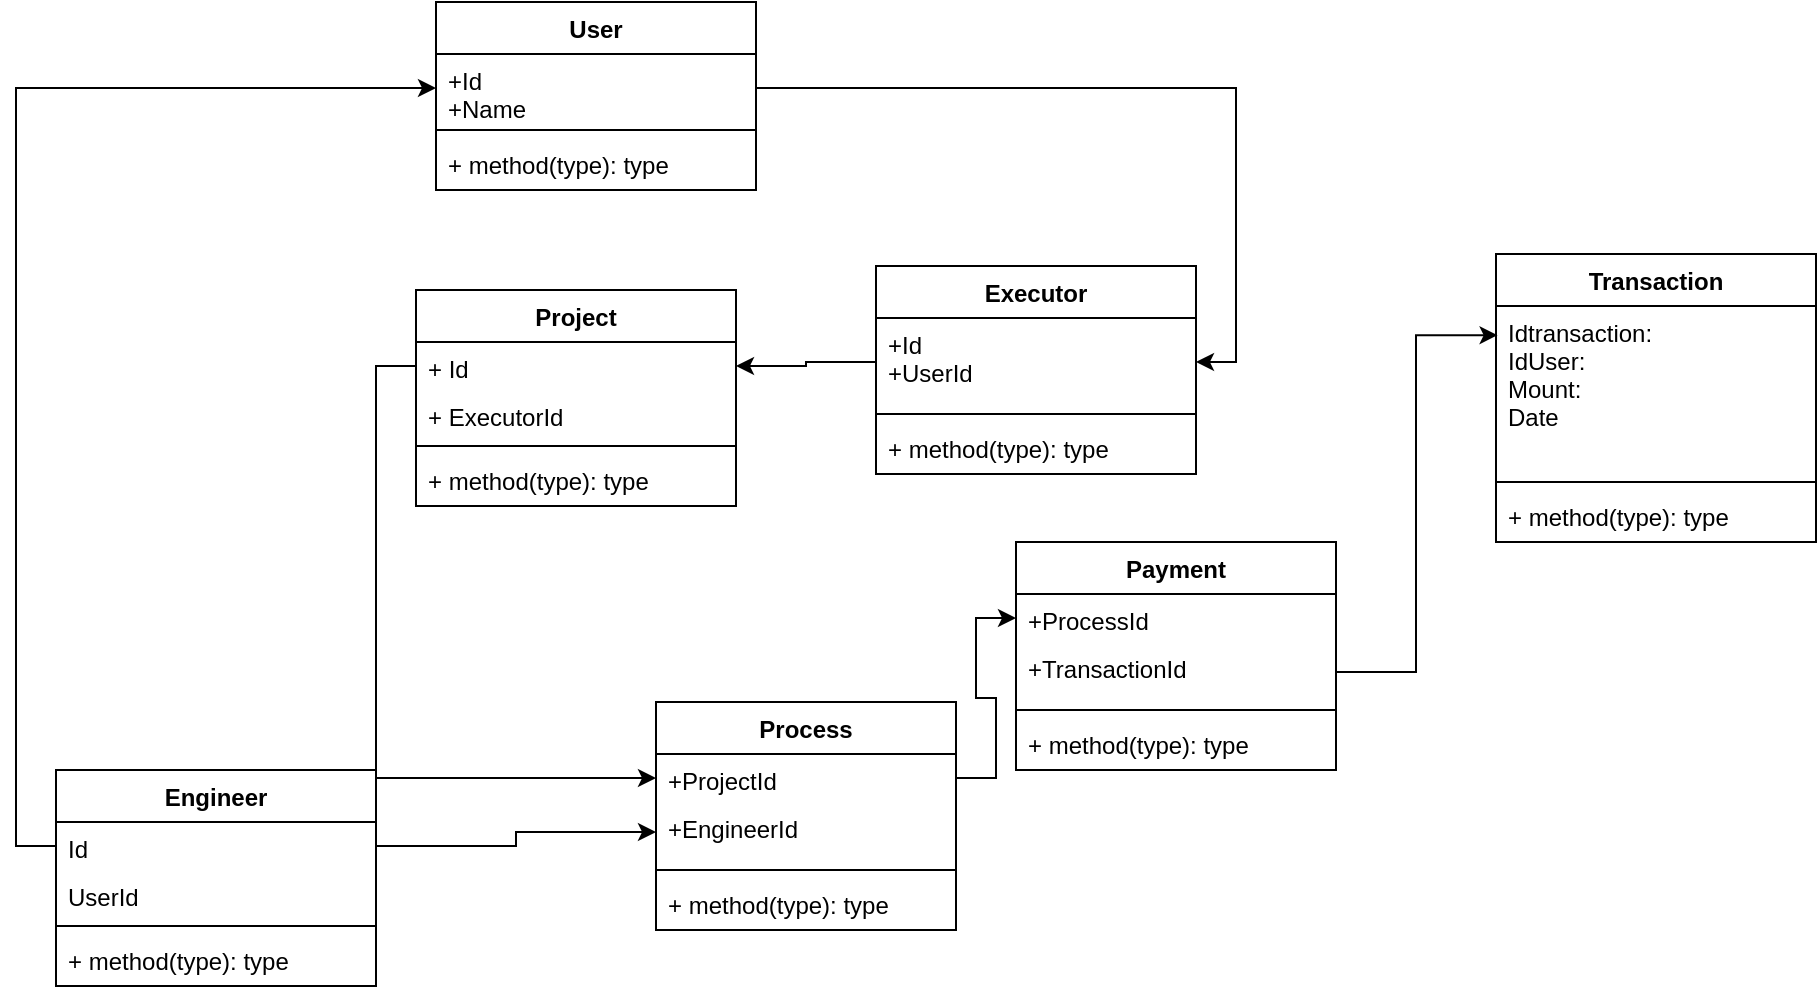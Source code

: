 <mxfile version="18.1.3" type="github">
  <diagram id="UfdyIqfIFR9n5oV1vF0f" name="Class-Diagram">
    <mxGraphModel dx="1038" dy="1639" grid="1" gridSize="10" guides="1" tooltips="1" connect="1" arrows="1" fold="1" page="1" pageScale="1" pageWidth="850" pageHeight="1100" math="0" shadow="0">
      <root>
        <mxCell id="0" />
        <mxCell id="1" parent="0" />
        <mxCell id="uthGSIGMHY5dIZVVky6s-19" value="Executor" style="swimlane;fontStyle=1;align=center;verticalAlign=top;childLayout=stackLayout;horizontal=1;startSize=26;horizontalStack=0;resizeParent=1;resizeParentMax=0;resizeLast=0;collapsible=1;marginBottom=0;" parent="1" vertex="1">
          <mxGeometry x="460" y="-8" width="160" height="104" as="geometry" />
        </mxCell>
        <mxCell id="uthGSIGMHY5dIZVVky6s-53" value="+Id&#xa;+UserId" style="text;strokeColor=none;fillColor=none;align=left;verticalAlign=top;spacingLeft=4;spacingRight=4;overflow=hidden;rotatable=0;points=[[0,0.5],[1,0.5]];portConstraint=eastwest;" parent="uthGSIGMHY5dIZVVky6s-19" vertex="1">
          <mxGeometry y="26" width="160" height="44" as="geometry" />
        </mxCell>
        <mxCell id="uthGSIGMHY5dIZVVky6s-21" value="" style="line;strokeWidth=1;fillColor=none;align=left;verticalAlign=middle;spacingTop=-1;spacingLeft=3;spacingRight=3;rotatable=0;labelPosition=right;points=[];portConstraint=eastwest;" parent="uthGSIGMHY5dIZVVky6s-19" vertex="1">
          <mxGeometry y="70" width="160" height="8" as="geometry" />
        </mxCell>
        <mxCell id="uthGSIGMHY5dIZVVky6s-22" value="+ method(type): type" style="text;strokeColor=none;fillColor=none;align=left;verticalAlign=top;spacingLeft=4;spacingRight=4;overflow=hidden;rotatable=0;points=[[0,0.5],[1,0.5]];portConstraint=eastwest;" parent="uthGSIGMHY5dIZVVky6s-19" vertex="1">
          <mxGeometry y="78" width="160" height="26" as="geometry" />
        </mxCell>
        <mxCell id="uthGSIGMHY5dIZVVky6s-29" value="Project" style="swimlane;fontStyle=1;align=center;verticalAlign=top;childLayout=stackLayout;horizontal=1;startSize=26;horizontalStack=0;resizeParent=1;resizeParentMax=0;resizeLast=0;collapsible=1;marginBottom=0;" parent="1" vertex="1">
          <mxGeometry x="230" y="4" width="160" height="108" as="geometry" />
        </mxCell>
        <mxCell id="uthGSIGMHY5dIZVVky6s-30" value="+ Id" style="text;strokeColor=none;fillColor=none;align=left;verticalAlign=top;spacingLeft=4;spacingRight=4;overflow=hidden;rotatable=0;points=[[0,0.5],[1,0.5]];portConstraint=eastwest;" parent="uthGSIGMHY5dIZVVky6s-29" vertex="1">
          <mxGeometry y="26" width="160" height="24" as="geometry" />
        </mxCell>
        <mxCell id="CF2RtK2qkQECkK7E3qvq-14" value="+ ExecutorId" style="text;strokeColor=none;fillColor=none;align=left;verticalAlign=top;spacingLeft=4;spacingRight=4;overflow=hidden;rotatable=0;points=[[0,0.5],[1,0.5]];portConstraint=eastwest;" vertex="1" parent="uthGSIGMHY5dIZVVky6s-29">
          <mxGeometry y="50" width="160" height="24" as="geometry" />
        </mxCell>
        <mxCell id="uthGSIGMHY5dIZVVky6s-31" value="" style="line;strokeWidth=1;fillColor=none;align=left;verticalAlign=middle;spacingTop=-1;spacingLeft=3;spacingRight=3;rotatable=0;labelPosition=right;points=[];portConstraint=eastwest;" parent="uthGSIGMHY5dIZVVky6s-29" vertex="1">
          <mxGeometry y="74" width="160" height="8" as="geometry" />
        </mxCell>
        <mxCell id="uthGSIGMHY5dIZVVky6s-32" value="+ method(type): type" style="text;strokeColor=none;fillColor=none;align=left;verticalAlign=top;spacingLeft=4;spacingRight=4;overflow=hidden;rotatable=0;points=[[0,0.5],[1,0.5]];portConstraint=eastwest;" parent="uthGSIGMHY5dIZVVky6s-29" vertex="1">
          <mxGeometry y="82" width="160" height="26" as="geometry" />
        </mxCell>
        <mxCell id="uthGSIGMHY5dIZVVky6s-33" value="Payment" style="swimlane;fontStyle=1;align=center;verticalAlign=top;childLayout=stackLayout;horizontal=1;startSize=26;horizontalStack=0;resizeParent=1;resizeParentMax=0;resizeLast=0;collapsible=1;marginBottom=0;" parent="1" vertex="1">
          <mxGeometry x="530" y="130" width="160" height="114" as="geometry" />
        </mxCell>
        <mxCell id="uthGSIGMHY5dIZVVky6s-34" value="+ProcessId" style="text;strokeColor=none;fillColor=none;align=left;verticalAlign=top;spacingLeft=4;spacingRight=4;overflow=hidden;rotatable=0;points=[[0,0.5],[1,0.5]];portConstraint=eastwest;" parent="uthGSIGMHY5dIZVVky6s-33" vertex="1">
          <mxGeometry y="26" width="160" height="24" as="geometry" />
        </mxCell>
        <mxCell id="CF2RtK2qkQECkK7E3qvq-10" value="+TransactionId" style="text;strokeColor=none;fillColor=none;spacingLeft=4;spacingRight=4;overflow=hidden;rotatable=0;points=[[0,0.5],[1,0.5]];portConstraint=eastwest;fontSize=12;" vertex="1" parent="uthGSIGMHY5dIZVVky6s-33">
          <mxGeometry y="50" width="160" height="30" as="geometry" />
        </mxCell>
        <mxCell id="uthGSIGMHY5dIZVVky6s-35" value="" style="line;strokeWidth=1;fillColor=none;align=left;verticalAlign=middle;spacingTop=-1;spacingLeft=3;spacingRight=3;rotatable=0;labelPosition=right;points=[];portConstraint=eastwest;" parent="uthGSIGMHY5dIZVVky6s-33" vertex="1">
          <mxGeometry y="80" width="160" height="8" as="geometry" />
        </mxCell>
        <mxCell id="uthGSIGMHY5dIZVVky6s-36" value="+ method(type): type" style="text;strokeColor=none;fillColor=none;align=left;verticalAlign=top;spacingLeft=4;spacingRight=4;overflow=hidden;rotatable=0;points=[[0,0.5],[1,0.5]];portConstraint=eastwest;" parent="uthGSIGMHY5dIZVVky6s-33" vertex="1">
          <mxGeometry y="88" width="160" height="26" as="geometry" />
        </mxCell>
        <mxCell id="uthGSIGMHY5dIZVVky6s-37" value="Process" style="swimlane;fontStyle=1;align=center;verticalAlign=top;childLayout=stackLayout;horizontal=1;startSize=26;horizontalStack=0;resizeParent=1;resizeParentMax=0;resizeLast=0;collapsible=1;marginBottom=0;" parent="1" vertex="1">
          <mxGeometry x="350" y="210" width="150" height="114" as="geometry" />
        </mxCell>
        <mxCell id="uthGSIGMHY5dIZVVky6s-38" value="+ProjectId" style="text;strokeColor=none;fillColor=none;align=left;verticalAlign=top;spacingLeft=4;spacingRight=4;overflow=hidden;rotatable=0;points=[[0,0.5],[1,0.5]];portConstraint=eastwest;" parent="uthGSIGMHY5dIZVVky6s-37" vertex="1">
          <mxGeometry y="26" width="150" height="24" as="geometry" />
        </mxCell>
        <mxCell id="CF2RtK2qkQECkK7E3qvq-12" value="+EngineerId" style="text;strokeColor=none;fillColor=none;spacingLeft=4;spacingRight=4;overflow=hidden;rotatable=0;points=[[0,0.5],[1,0.5]];portConstraint=eastwest;fontSize=12;" vertex="1" parent="uthGSIGMHY5dIZVVky6s-37">
          <mxGeometry y="50" width="150" height="30" as="geometry" />
        </mxCell>
        <mxCell id="uthGSIGMHY5dIZVVky6s-39" value="" style="line;strokeWidth=1;fillColor=none;align=left;verticalAlign=middle;spacingTop=-1;spacingLeft=3;spacingRight=3;rotatable=0;labelPosition=right;points=[];portConstraint=eastwest;" parent="uthGSIGMHY5dIZVVky6s-37" vertex="1">
          <mxGeometry y="80" width="150" height="8" as="geometry" />
        </mxCell>
        <mxCell id="uthGSIGMHY5dIZVVky6s-40" value="+ method(type): type" style="text;strokeColor=none;fillColor=none;align=left;verticalAlign=top;spacingLeft=4;spacingRight=4;overflow=hidden;rotatable=0;points=[[0,0.5],[1,0.5]];portConstraint=eastwest;" parent="uthGSIGMHY5dIZVVky6s-37" vertex="1">
          <mxGeometry y="88" width="150" height="26" as="geometry" />
        </mxCell>
        <mxCell id="uthGSIGMHY5dIZVVky6s-41" value="Engineer" style="swimlane;fontStyle=1;align=center;verticalAlign=top;childLayout=stackLayout;horizontal=1;startSize=26;horizontalStack=0;resizeParent=1;resizeParentMax=0;resizeLast=0;collapsible=1;marginBottom=0;" parent="1" vertex="1">
          <mxGeometry x="50" y="244" width="160" height="108" as="geometry" />
        </mxCell>
        <mxCell id="uthGSIGMHY5dIZVVky6s-42" value="Id" style="text;strokeColor=none;fillColor=none;align=left;verticalAlign=top;spacingLeft=4;spacingRight=4;overflow=hidden;rotatable=0;points=[[0,0.5],[1,0.5]];portConstraint=eastwest;" parent="uthGSIGMHY5dIZVVky6s-41" vertex="1">
          <mxGeometry y="26" width="160" height="24" as="geometry" />
        </mxCell>
        <mxCell id="CF2RtK2qkQECkK7E3qvq-16" value="UserId" style="text;strokeColor=none;fillColor=none;align=left;verticalAlign=top;spacingLeft=4;spacingRight=4;overflow=hidden;rotatable=0;points=[[0,0.5],[1,0.5]];portConstraint=eastwest;" vertex="1" parent="uthGSIGMHY5dIZVVky6s-41">
          <mxGeometry y="50" width="160" height="24" as="geometry" />
        </mxCell>
        <mxCell id="uthGSIGMHY5dIZVVky6s-43" value="" style="line;strokeWidth=1;fillColor=none;align=left;verticalAlign=middle;spacingTop=-1;spacingLeft=3;spacingRight=3;rotatable=0;labelPosition=right;points=[];portConstraint=eastwest;" parent="uthGSIGMHY5dIZVVky6s-41" vertex="1">
          <mxGeometry y="74" width="160" height="8" as="geometry" />
        </mxCell>
        <mxCell id="uthGSIGMHY5dIZVVky6s-44" value="+ method(type): type" style="text;strokeColor=none;fillColor=none;align=left;verticalAlign=top;spacingLeft=4;spacingRight=4;overflow=hidden;rotatable=0;points=[[0,0.5],[1,0.5]];portConstraint=eastwest;" parent="uthGSIGMHY5dIZVVky6s-41" vertex="1">
          <mxGeometry y="82" width="160" height="26" as="geometry" />
        </mxCell>
        <mxCell id="uthGSIGMHY5dIZVVky6s-45" value="Transaction" style="swimlane;fontStyle=1;align=center;verticalAlign=top;childLayout=stackLayout;horizontal=1;startSize=26;horizontalStack=0;resizeParent=1;resizeParentMax=0;resizeLast=0;collapsible=1;marginBottom=0;" parent="1" vertex="1">
          <mxGeometry x="770" y="-14" width="160" height="144" as="geometry" />
        </mxCell>
        <mxCell id="uthGSIGMHY5dIZVVky6s-46" value="Idtransaction:&#xa;IdUser:&#xa;Mount:&#xa;Date" style="text;strokeColor=none;fillColor=none;align=left;verticalAlign=top;spacingLeft=4;spacingRight=4;overflow=hidden;rotatable=0;points=[[0,0.5],[1,0.5]];portConstraint=eastwest;" parent="uthGSIGMHY5dIZVVky6s-45" vertex="1">
          <mxGeometry y="26" width="160" height="84" as="geometry" />
        </mxCell>
        <mxCell id="uthGSIGMHY5dIZVVky6s-47" value="" style="line;strokeWidth=1;fillColor=none;align=left;verticalAlign=middle;spacingTop=-1;spacingLeft=3;spacingRight=3;rotatable=0;labelPosition=right;points=[];portConstraint=eastwest;" parent="uthGSIGMHY5dIZVVky6s-45" vertex="1">
          <mxGeometry y="110" width="160" height="8" as="geometry" />
        </mxCell>
        <mxCell id="uthGSIGMHY5dIZVVky6s-48" value="+ method(type): type" style="text;strokeColor=none;fillColor=none;align=left;verticalAlign=top;spacingLeft=4;spacingRight=4;overflow=hidden;rotatable=0;points=[[0,0.5],[1,0.5]];portConstraint=eastwest;" parent="uthGSIGMHY5dIZVVky6s-45" vertex="1">
          <mxGeometry y="118" width="160" height="26" as="geometry" />
        </mxCell>
        <mxCell id="CF2RtK2qkQECkK7E3qvq-1" style="edgeStyle=orthogonalEdgeStyle;rounded=0;orthogonalLoop=1;jettySize=auto;html=1;entryX=1;entryY=0.5;entryDx=0;entryDy=0;" edge="1" parent="1" source="uthGSIGMHY5dIZVVky6s-53" target="uthGSIGMHY5dIZVVky6s-30">
          <mxGeometry relative="1" as="geometry" />
        </mxCell>
        <mxCell id="CF2RtK2qkQECkK7E3qvq-2" value="User" style="swimlane;fontStyle=1;align=center;verticalAlign=top;childLayout=stackLayout;horizontal=1;startSize=26;horizontalStack=0;resizeParent=1;resizeParentMax=0;resizeLast=0;collapsible=1;marginBottom=0;" vertex="1" parent="1">
          <mxGeometry x="240" y="-140" width="160" height="94" as="geometry" />
        </mxCell>
        <mxCell id="CF2RtK2qkQECkK7E3qvq-3" value="+Id&#xa;+Name" style="text;strokeColor=none;fillColor=none;align=left;verticalAlign=top;spacingLeft=4;spacingRight=4;overflow=hidden;rotatable=0;points=[[0,0.5],[1,0.5]];portConstraint=eastwest;" vertex="1" parent="CF2RtK2qkQECkK7E3qvq-2">
          <mxGeometry y="26" width="160" height="34" as="geometry" />
        </mxCell>
        <mxCell id="CF2RtK2qkQECkK7E3qvq-4" value="" style="line;strokeWidth=1;fillColor=none;align=left;verticalAlign=middle;spacingTop=-1;spacingLeft=3;spacingRight=3;rotatable=0;labelPosition=right;points=[];portConstraint=eastwest;" vertex="1" parent="CF2RtK2qkQECkK7E3qvq-2">
          <mxGeometry y="60" width="160" height="8" as="geometry" />
        </mxCell>
        <mxCell id="CF2RtK2qkQECkK7E3qvq-5" value="+ method(type): type" style="text;strokeColor=none;fillColor=none;align=left;verticalAlign=top;spacingLeft=4;spacingRight=4;overflow=hidden;rotatable=0;points=[[0,0.5],[1,0.5]];portConstraint=eastwest;" vertex="1" parent="CF2RtK2qkQECkK7E3qvq-2">
          <mxGeometry y="68" width="160" height="26" as="geometry" />
        </mxCell>
        <mxCell id="CF2RtK2qkQECkK7E3qvq-7" style="edgeStyle=orthogonalEdgeStyle;rounded=0;orthogonalLoop=1;jettySize=auto;html=1;entryX=1;entryY=0.5;entryDx=0;entryDy=0;" edge="1" parent="1" source="CF2RtK2qkQECkK7E3qvq-3" target="uthGSIGMHY5dIZVVky6s-53">
          <mxGeometry relative="1" as="geometry" />
        </mxCell>
        <mxCell id="CF2RtK2qkQECkK7E3qvq-9" style="edgeStyle=orthogonalEdgeStyle;rounded=0;orthogonalLoop=1;jettySize=auto;html=1;" edge="1" parent="1" source="uthGSIGMHY5dIZVVky6s-38" target="uthGSIGMHY5dIZVVky6s-34">
          <mxGeometry relative="1" as="geometry" />
        </mxCell>
        <mxCell id="CF2RtK2qkQECkK7E3qvq-11" style="edgeStyle=orthogonalEdgeStyle;rounded=0;orthogonalLoop=1;jettySize=auto;html=1;entryX=0.005;entryY=0.174;entryDx=0;entryDy=0;entryPerimeter=0;" edge="1" parent="1" source="CF2RtK2qkQECkK7E3qvq-10" target="uthGSIGMHY5dIZVVky6s-46">
          <mxGeometry relative="1" as="geometry" />
        </mxCell>
        <mxCell id="CF2RtK2qkQECkK7E3qvq-13" style="edgeStyle=orthogonalEdgeStyle;rounded=0;orthogonalLoop=1;jettySize=auto;html=1;entryX=0;entryY=0.5;entryDx=0;entryDy=0;" edge="1" parent="1" source="uthGSIGMHY5dIZVVky6s-42" target="CF2RtK2qkQECkK7E3qvq-12">
          <mxGeometry relative="1" as="geometry" />
        </mxCell>
        <mxCell id="CF2RtK2qkQECkK7E3qvq-15" style="edgeStyle=orthogonalEdgeStyle;rounded=0;orthogonalLoop=1;jettySize=auto;html=1;entryX=0;entryY=0.5;entryDx=0;entryDy=0;exitX=0;exitY=0.5;exitDx=0;exitDy=0;" edge="1" parent="1" source="uthGSIGMHY5dIZVVky6s-30" target="uthGSIGMHY5dIZVVky6s-38">
          <mxGeometry relative="1" as="geometry" />
        </mxCell>
        <mxCell id="CF2RtK2qkQECkK7E3qvq-17" style="edgeStyle=orthogonalEdgeStyle;rounded=0;orthogonalLoop=1;jettySize=auto;html=1;entryX=0;entryY=0.5;entryDx=0;entryDy=0;exitX=0;exitY=0.5;exitDx=0;exitDy=0;" edge="1" parent="1" source="uthGSIGMHY5dIZVVky6s-42" target="CF2RtK2qkQECkK7E3qvq-3">
          <mxGeometry relative="1" as="geometry">
            <mxPoint x="40" y="280" as="sourcePoint" />
          </mxGeometry>
        </mxCell>
      </root>
    </mxGraphModel>
  </diagram>
</mxfile>
